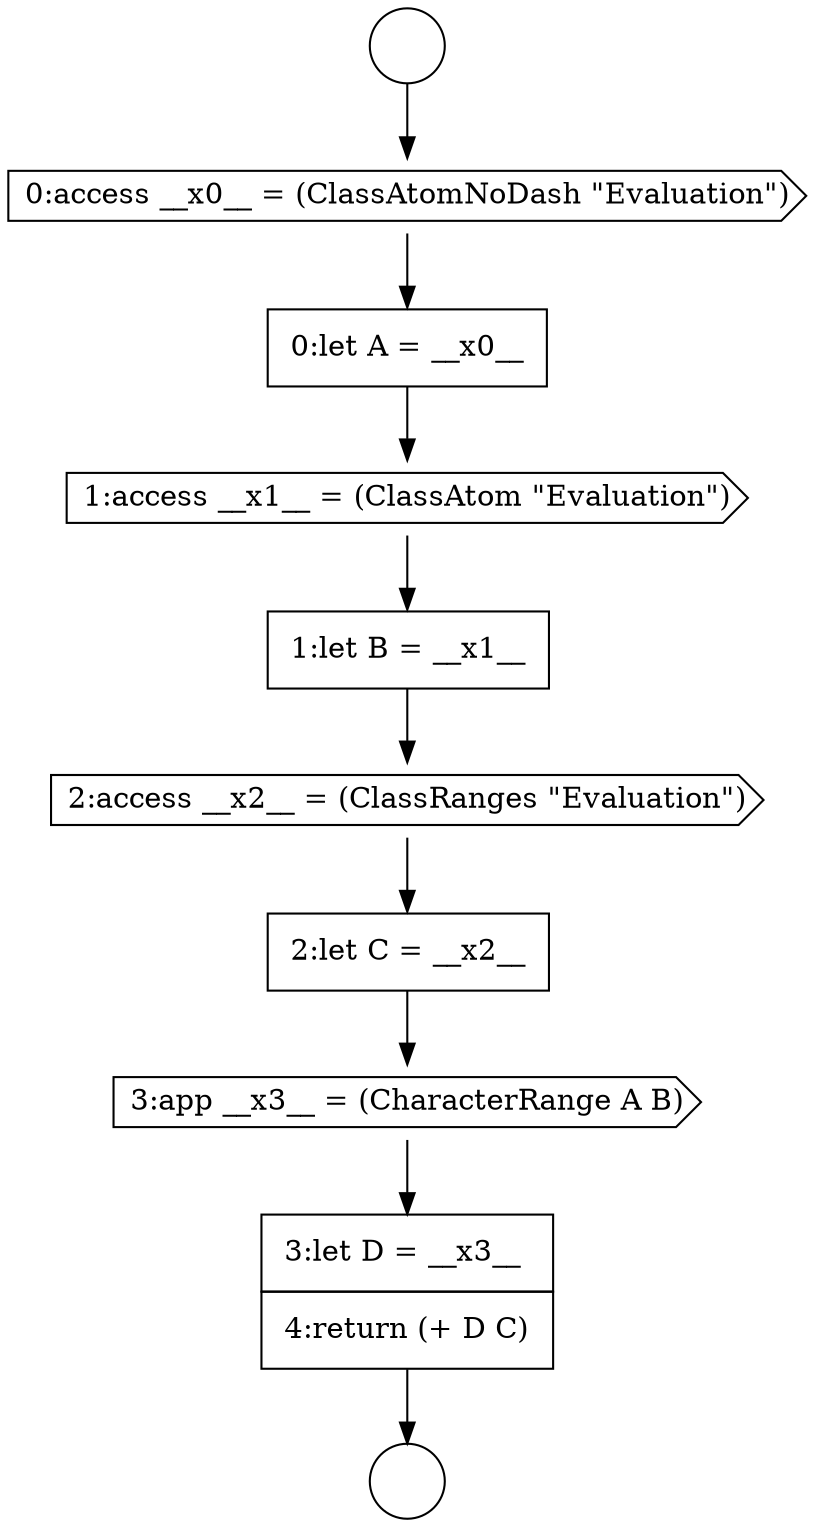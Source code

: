 digraph {
  node12522 [shape=cds, label=<<font color="black">3:app __x3__ = (CharacterRange A B)</font>> color="black" fillcolor="white" style=filled]
  node12517 [shape=none, margin=0, label=<<font color="black">
    <table border="0" cellborder="1" cellspacing="0" cellpadding="10">
      <tr><td align="left">0:let A = __x0__</td></tr>
    </table>
  </font>> color="black" fillcolor="white" style=filled]
  node12521 [shape=none, margin=0, label=<<font color="black">
    <table border="0" cellborder="1" cellspacing="0" cellpadding="10">
      <tr><td align="left">2:let C = __x2__</td></tr>
    </table>
  </font>> color="black" fillcolor="white" style=filled]
  node12518 [shape=cds, label=<<font color="black">1:access __x1__ = (ClassAtom &quot;Evaluation&quot;)</font>> color="black" fillcolor="white" style=filled]
  node12519 [shape=none, margin=0, label=<<font color="black">
    <table border="0" cellborder="1" cellspacing="0" cellpadding="10">
      <tr><td align="left">1:let B = __x1__</td></tr>
    </table>
  </font>> color="black" fillcolor="white" style=filled]
  node12514 [shape=circle label=" " color="black" fillcolor="white" style=filled]
  node12523 [shape=none, margin=0, label=<<font color="black">
    <table border="0" cellborder="1" cellspacing="0" cellpadding="10">
      <tr><td align="left">3:let D = __x3__</td></tr>
      <tr><td align="left">4:return (+ D C)</td></tr>
    </table>
  </font>> color="black" fillcolor="white" style=filled]
  node12516 [shape=cds, label=<<font color="black">0:access __x0__ = (ClassAtomNoDash &quot;Evaluation&quot;)</font>> color="black" fillcolor="white" style=filled]
  node12520 [shape=cds, label=<<font color="black">2:access __x2__ = (ClassRanges &quot;Evaluation&quot;)</font>> color="black" fillcolor="white" style=filled]
  node12515 [shape=circle label=" " color="black" fillcolor="white" style=filled]
  node12522 -> node12523 [ color="black"]
  node12518 -> node12519 [ color="black"]
  node12517 -> node12518 [ color="black"]
  node12519 -> node12520 [ color="black"]
  node12520 -> node12521 [ color="black"]
  node12523 -> node12515 [ color="black"]
  node12516 -> node12517 [ color="black"]
  node12514 -> node12516 [ color="black"]
  node12521 -> node12522 [ color="black"]
}
